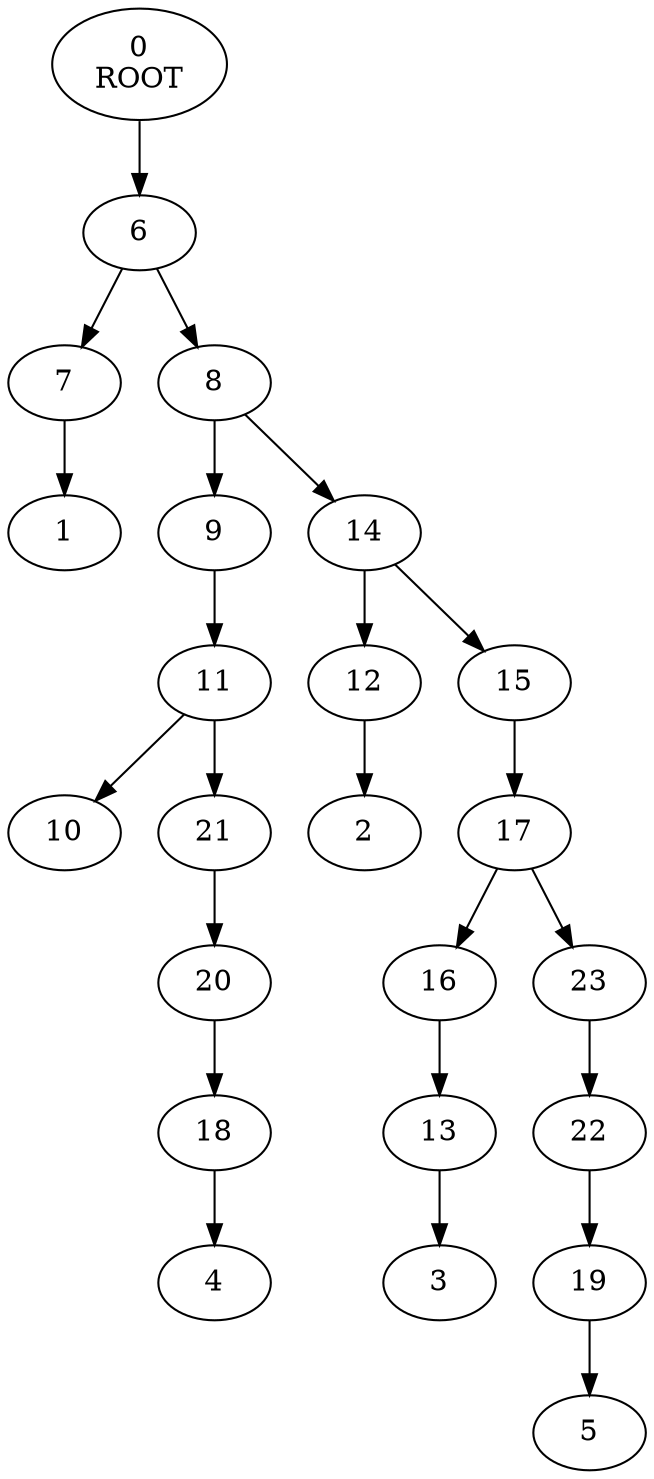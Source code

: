 digraph IST_t1 {
  rankdir=TB;
  0 [label="0\nROOT"];
  7 -> 1;
  12 -> 2;
  13 -> 3;
  18 -> 4;
  19 -> 5;
  0 -> 6;
  6 -> 7;
  6 -> 8;
  8 -> 9;
  11 -> 10;
  9 -> 11;
  14 -> 12;
  16 -> 13;
  8 -> 14;
  14 -> 15;
  17 -> 16;
  15 -> 17;
  20 -> 18;
  22 -> 19;
  21 -> 20;
  11 -> 21;
  23 -> 22;
  17 -> 23;
}
